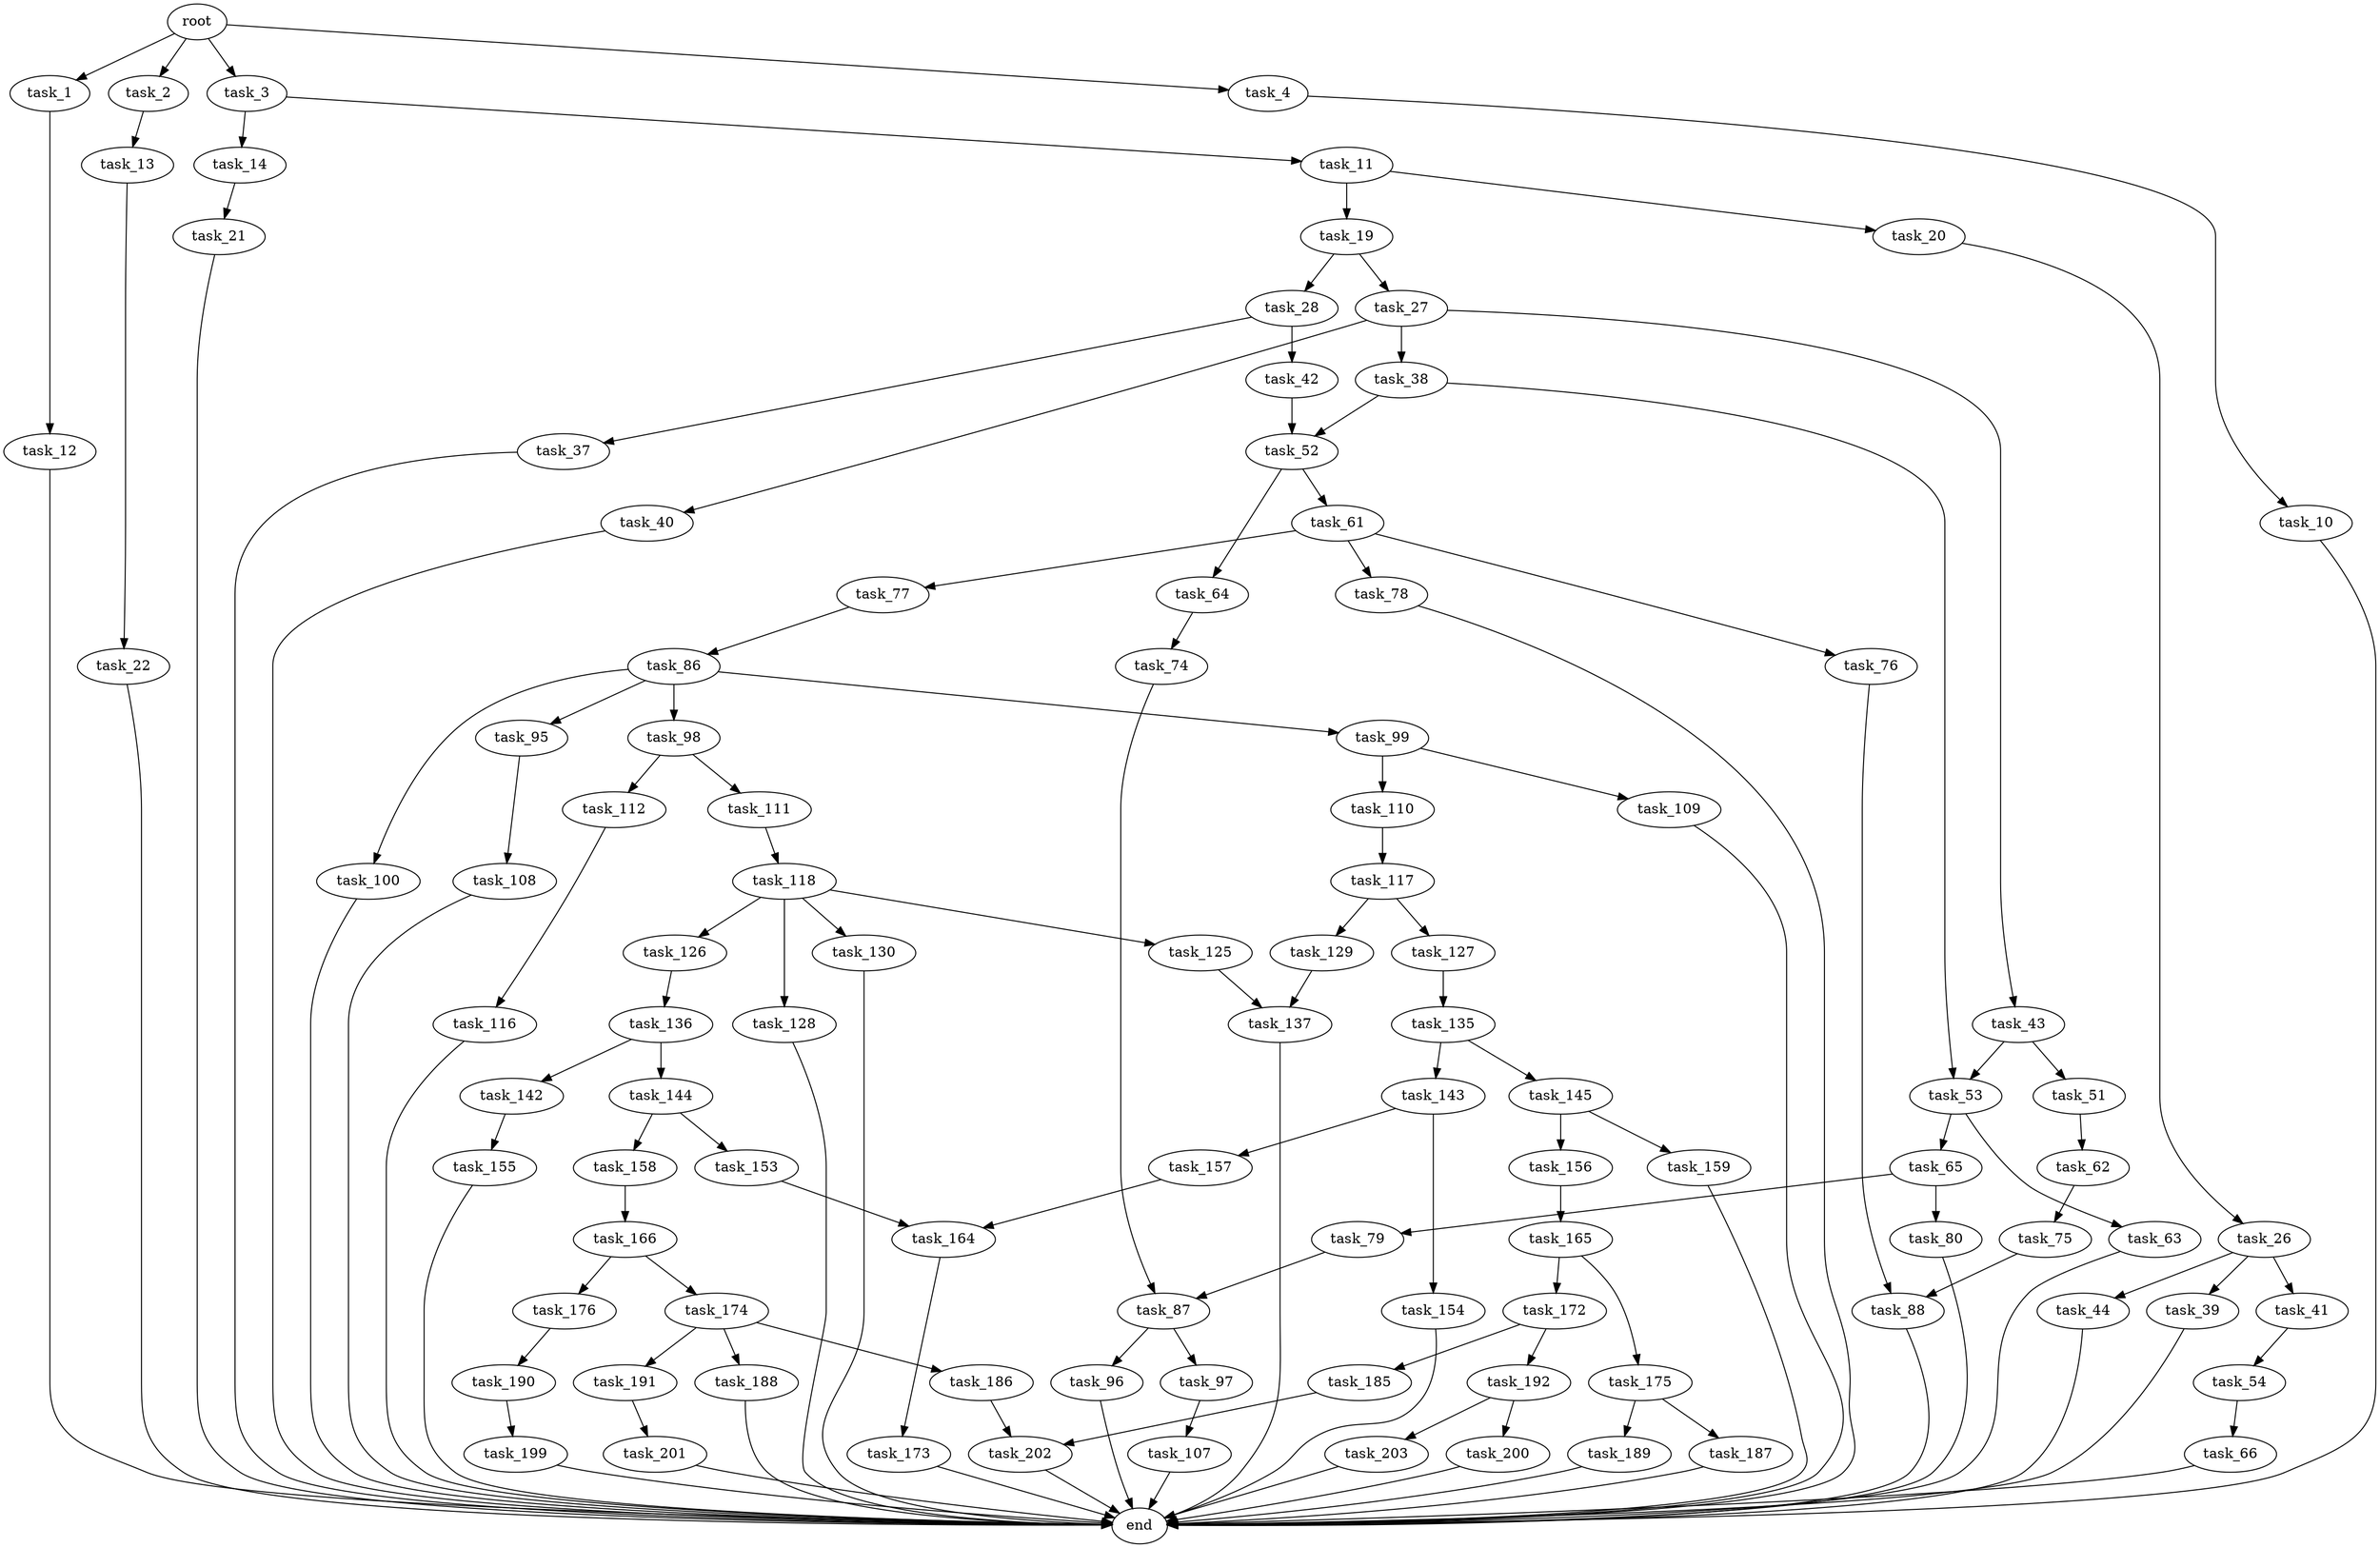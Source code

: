 digraph G {
  root [size="0.000000"];
  task_1 [size="28991029248.000000"];
  task_2 [size="68719476736.000000"];
  task_3 [size="18193373954.000000"];
  task_4 [size="7490682493.000000"];
  task_12 [size="25752850924.000000"];
  task_13 [size="4998467916.000000"];
  task_11 [size="1441591395.000000"];
  task_14 [size="2131747371.000000"];
  task_10 [size="549755813888.000000"];
  end [size="0.000000"];
  task_19 [size="782757789696.000000"];
  task_20 [size="368293445632.000000"];
  task_22 [size="25356339187.000000"];
  task_21 [size="379563596134.000000"];
  task_27 [size="154344393477.000000"];
  task_28 [size="4061003700.000000"];
  task_26 [size="19020913772.000000"];
  task_39 [size="8589934592.000000"];
  task_41 [size="28991029248.000000"];
  task_44 [size="9862441441.000000"];
  task_38 [size="782757789696.000000"];
  task_40 [size="134217728000.000000"];
  task_43 [size="549755813888.000000"];
  task_37 [size="33008353662.000000"];
  task_42 [size="10474363692.000000"];
  task_52 [size="44052410614.000000"];
  task_53 [size="314324243525.000000"];
  task_54 [size="40230278819.000000"];
  task_51 [size="683604697721.000000"];
  task_62 [size="1073741824000.000000"];
  task_61 [size="8589934592.000000"];
  task_64 [size="549755813888.000000"];
  task_63 [size="549755813888.000000"];
  task_65 [size="782757789696.000000"];
  task_66 [size="892241454.000000"];
  task_76 [size="742284011202.000000"];
  task_77 [size="8945758261.000000"];
  task_78 [size="7414419538.000000"];
  task_75 [size="68719476736.000000"];
  task_74 [size="8589934592.000000"];
  task_79 [size="98243939803.000000"];
  task_80 [size="5514458503.000000"];
  task_87 [size="8589934592.000000"];
  task_88 [size="5986831268.000000"];
  task_86 [size="904319550822.000000"];
  task_95 [size="15361415523.000000"];
  task_98 [size="8589934592.000000"];
  task_99 [size="23231178340.000000"];
  task_100 [size="14688880856.000000"];
  task_96 [size="35555775511.000000"];
  task_97 [size="5128482654.000000"];
  task_108 [size="782757789696.000000"];
  task_107 [size="28991029248.000000"];
  task_111 [size="6598048270.000000"];
  task_112 [size="891789767336.000000"];
  task_109 [size="319227411118.000000"];
  task_110 [size="1073741824000.000000"];
  task_117 [size="224593872774.000000"];
  task_118 [size="8589934592.000000"];
  task_116 [size="584406500541.000000"];
  task_127 [size="21365655009.000000"];
  task_129 [size="205873321776.000000"];
  task_125 [size="1073741824000.000000"];
  task_126 [size="4324279026.000000"];
  task_128 [size="60037772676.000000"];
  task_130 [size="231928233984.000000"];
  task_137 [size="134217728000.000000"];
  task_136 [size="14313996631.000000"];
  task_135 [size="368293445632.000000"];
  task_143 [size="707882277752.000000"];
  task_145 [size="171919890852.000000"];
  task_142 [size="35838627241.000000"];
  task_144 [size="368293445632.000000"];
  task_155 [size="8169326120.000000"];
  task_154 [size="11622262691.000000"];
  task_157 [size="574729060.000000"];
  task_153 [size="931030983143.000000"];
  task_158 [size="228601827835.000000"];
  task_156 [size="1372439727421.000000"];
  task_159 [size="8589934592.000000"];
  task_164 [size="28991029248.000000"];
  task_165 [size="4226666551.000000"];
  task_166 [size="3780987653.000000"];
  task_173 [size="407480833566.000000"];
  task_172 [size="231928233984.000000"];
  task_175 [size="144274048204.000000"];
  task_174 [size="506283204440.000000"];
  task_176 [size="6154293220.000000"];
  task_185 [size="8483503874.000000"];
  task_192 [size="1134106557206.000000"];
  task_186 [size="444909896004.000000"];
  task_188 [size="34790716524.000000"];
  task_191 [size="152111840520.000000"];
  task_187 [size="32955737484.000000"];
  task_189 [size="28991029248.000000"];
  task_190 [size="541355546633.000000"];
  task_202 [size="68719476736.000000"];
  task_199 [size="549755813888.000000"];
  task_201 [size="1492585665.000000"];
  task_200 [size="200241448788.000000"];
  task_203 [size="173647849392.000000"];

  root -> task_1 [size="1.000000"];
  root -> task_2 [size="1.000000"];
  root -> task_3 [size="1.000000"];
  root -> task_4 [size="1.000000"];
  task_1 -> task_12 [size="75497472.000000"];
  task_2 -> task_13 [size="134217728.000000"];
  task_3 -> task_11 [size="33554432.000000"];
  task_3 -> task_14 [size="33554432.000000"];
  task_4 -> task_10 [size="33554432.000000"];
  task_12 -> end [size="1.000000"];
  task_13 -> task_22 [size="411041792.000000"];
  task_11 -> task_19 [size="75497472.000000"];
  task_11 -> task_20 [size="75497472.000000"];
  task_14 -> task_21 [size="75497472.000000"];
  task_10 -> end [size="1.000000"];
  task_19 -> task_27 [size="679477248.000000"];
  task_19 -> task_28 [size="679477248.000000"];
  task_20 -> task_26 [size="411041792.000000"];
  task_22 -> end [size="1.000000"];
  task_21 -> end [size="1.000000"];
  task_27 -> task_38 [size="301989888.000000"];
  task_27 -> task_40 [size="301989888.000000"];
  task_27 -> task_43 [size="301989888.000000"];
  task_28 -> task_37 [size="75497472.000000"];
  task_28 -> task_42 [size="75497472.000000"];
  task_26 -> task_39 [size="411041792.000000"];
  task_26 -> task_41 [size="411041792.000000"];
  task_26 -> task_44 [size="411041792.000000"];
  task_39 -> end [size="1.000000"];
  task_41 -> task_54 [size="75497472.000000"];
  task_44 -> end [size="1.000000"];
  task_38 -> task_52 [size="679477248.000000"];
  task_38 -> task_53 [size="679477248.000000"];
  task_40 -> end [size="1.000000"];
  task_43 -> task_51 [size="536870912.000000"];
  task_43 -> task_53 [size="536870912.000000"];
  task_37 -> end [size="1.000000"];
  task_42 -> task_52 [size="679477248.000000"];
  task_52 -> task_61 [size="75497472.000000"];
  task_52 -> task_64 [size="75497472.000000"];
  task_53 -> task_63 [size="209715200.000000"];
  task_53 -> task_65 [size="209715200.000000"];
  task_54 -> task_66 [size="679477248.000000"];
  task_51 -> task_62 [size="679477248.000000"];
  task_62 -> task_75 [size="838860800.000000"];
  task_61 -> task_76 [size="33554432.000000"];
  task_61 -> task_77 [size="33554432.000000"];
  task_61 -> task_78 [size="33554432.000000"];
  task_64 -> task_74 [size="536870912.000000"];
  task_63 -> end [size="1.000000"];
  task_65 -> task_79 [size="679477248.000000"];
  task_65 -> task_80 [size="679477248.000000"];
  task_66 -> end [size="1.000000"];
  task_76 -> task_88 [size="679477248.000000"];
  task_77 -> task_86 [size="209715200.000000"];
  task_78 -> end [size="1.000000"];
  task_75 -> task_88 [size="134217728.000000"];
  task_74 -> task_87 [size="33554432.000000"];
  task_79 -> task_87 [size="75497472.000000"];
  task_80 -> end [size="1.000000"];
  task_87 -> task_96 [size="33554432.000000"];
  task_87 -> task_97 [size="33554432.000000"];
  task_88 -> end [size="1.000000"];
  task_86 -> task_95 [size="679477248.000000"];
  task_86 -> task_98 [size="679477248.000000"];
  task_86 -> task_99 [size="679477248.000000"];
  task_86 -> task_100 [size="679477248.000000"];
  task_95 -> task_108 [size="679477248.000000"];
  task_98 -> task_111 [size="33554432.000000"];
  task_98 -> task_112 [size="33554432.000000"];
  task_99 -> task_109 [size="411041792.000000"];
  task_99 -> task_110 [size="411041792.000000"];
  task_100 -> end [size="1.000000"];
  task_96 -> end [size="1.000000"];
  task_97 -> task_107 [size="134217728.000000"];
  task_108 -> end [size="1.000000"];
  task_107 -> end [size="1.000000"];
  task_111 -> task_118 [size="33554432.000000"];
  task_112 -> task_116 [size="536870912.000000"];
  task_109 -> end [size="1.000000"];
  task_110 -> task_117 [size="838860800.000000"];
  task_117 -> task_127 [size="838860800.000000"];
  task_117 -> task_129 [size="838860800.000000"];
  task_118 -> task_125 [size="33554432.000000"];
  task_118 -> task_126 [size="33554432.000000"];
  task_118 -> task_128 [size="33554432.000000"];
  task_118 -> task_130 [size="33554432.000000"];
  task_116 -> end [size="1.000000"];
  task_127 -> task_135 [size="411041792.000000"];
  task_129 -> task_137 [size="134217728.000000"];
  task_125 -> task_137 [size="838860800.000000"];
  task_126 -> task_136 [size="134217728.000000"];
  task_128 -> end [size="1.000000"];
  task_130 -> end [size="1.000000"];
  task_137 -> end [size="1.000000"];
  task_136 -> task_142 [size="411041792.000000"];
  task_136 -> task_144 [size="411041792.000000"];
  task_135 -> task_143 [size="411041792.000000"];
  task_135 -> task_145 [size="411041792.000000"];
  task_143 -> task_154 [size="536870912.000000"];
  task_143 -> task_157 [size="536870912.000000"];
  task_145 -> task_156 [size="134217728.000000"];
  task_145 -> task_159 [size="134217728.000000"];
  task_142 -> task_155 [size="838860800.000000"];
  task_144 -> task_153 [size="411041792.000000"];
  task_144 -> task_158 [size="411041792.000000"];
  task_155 -> end [size="1.000000"];
  task_154 -> end [size="1.000000"];
  task_157 -> task_164 [size="33554432.000000"];
  task_153 -> task_164 [size="679477248.000000"];
  task_158 -> task_166 [size="679477248.000000"];
  task_156 -> task_165 [size="838860800.000000"];
  task_159 -> end [size="1.000000"];
  task_164 -> task_173 [size="75497472.000000"];
  task_165 -> task_172 [size="209715200.000000"];
  task_165 -> task_175 [size="209715200.000000"];
  task_166 -> task_174 [size="301989888.000000"];
  task_166 -> task_176 [size="301989888.000000"];
  task_173 -> end [size="1.000000"];
  task_172 -> task_185 [size="301989888.000000"];
  task_172 -> task_192 [size="301989888.000000"];
  task_175 -> task_187 [size="536870912.000000"];
  task_175 -> task_189 [size="536870912.000000"];
  task_174 -> task_186 [size="536870912.000000"];
  task_174 -> task_188 [size="536870912.000000"];
  task_174 -> task_191 [size="536870912.000000"];
  task_176 -> task_190 [size="134217728.000000"];
  task_185 -> task_202 [size="411041792.000000"];
  task_192 -> task_200 [size="838860800.000000"];
  task_192 -> task_203 [size="838860800.000000"];
  task_186 -> task_202 [size="411041792.000000"];
  task_188 -> end [size="1.000000"];
  task_191 -> task_201 [size="134217728.000000"];
  task_187 -> end [size="1.000000"];
  task_189 -> end [size="1.000000"];
  task_190 -> task_199 [size="411041792.000000"];
  task_202 -> end [size="1.000000"];
  task_199 -> end [size="1.000000"];
  task_201 -> end [size="1.000000"];
  task_200 -> end [size="1.000000"];
  task_203 -> end [size="1.000000"];
}
